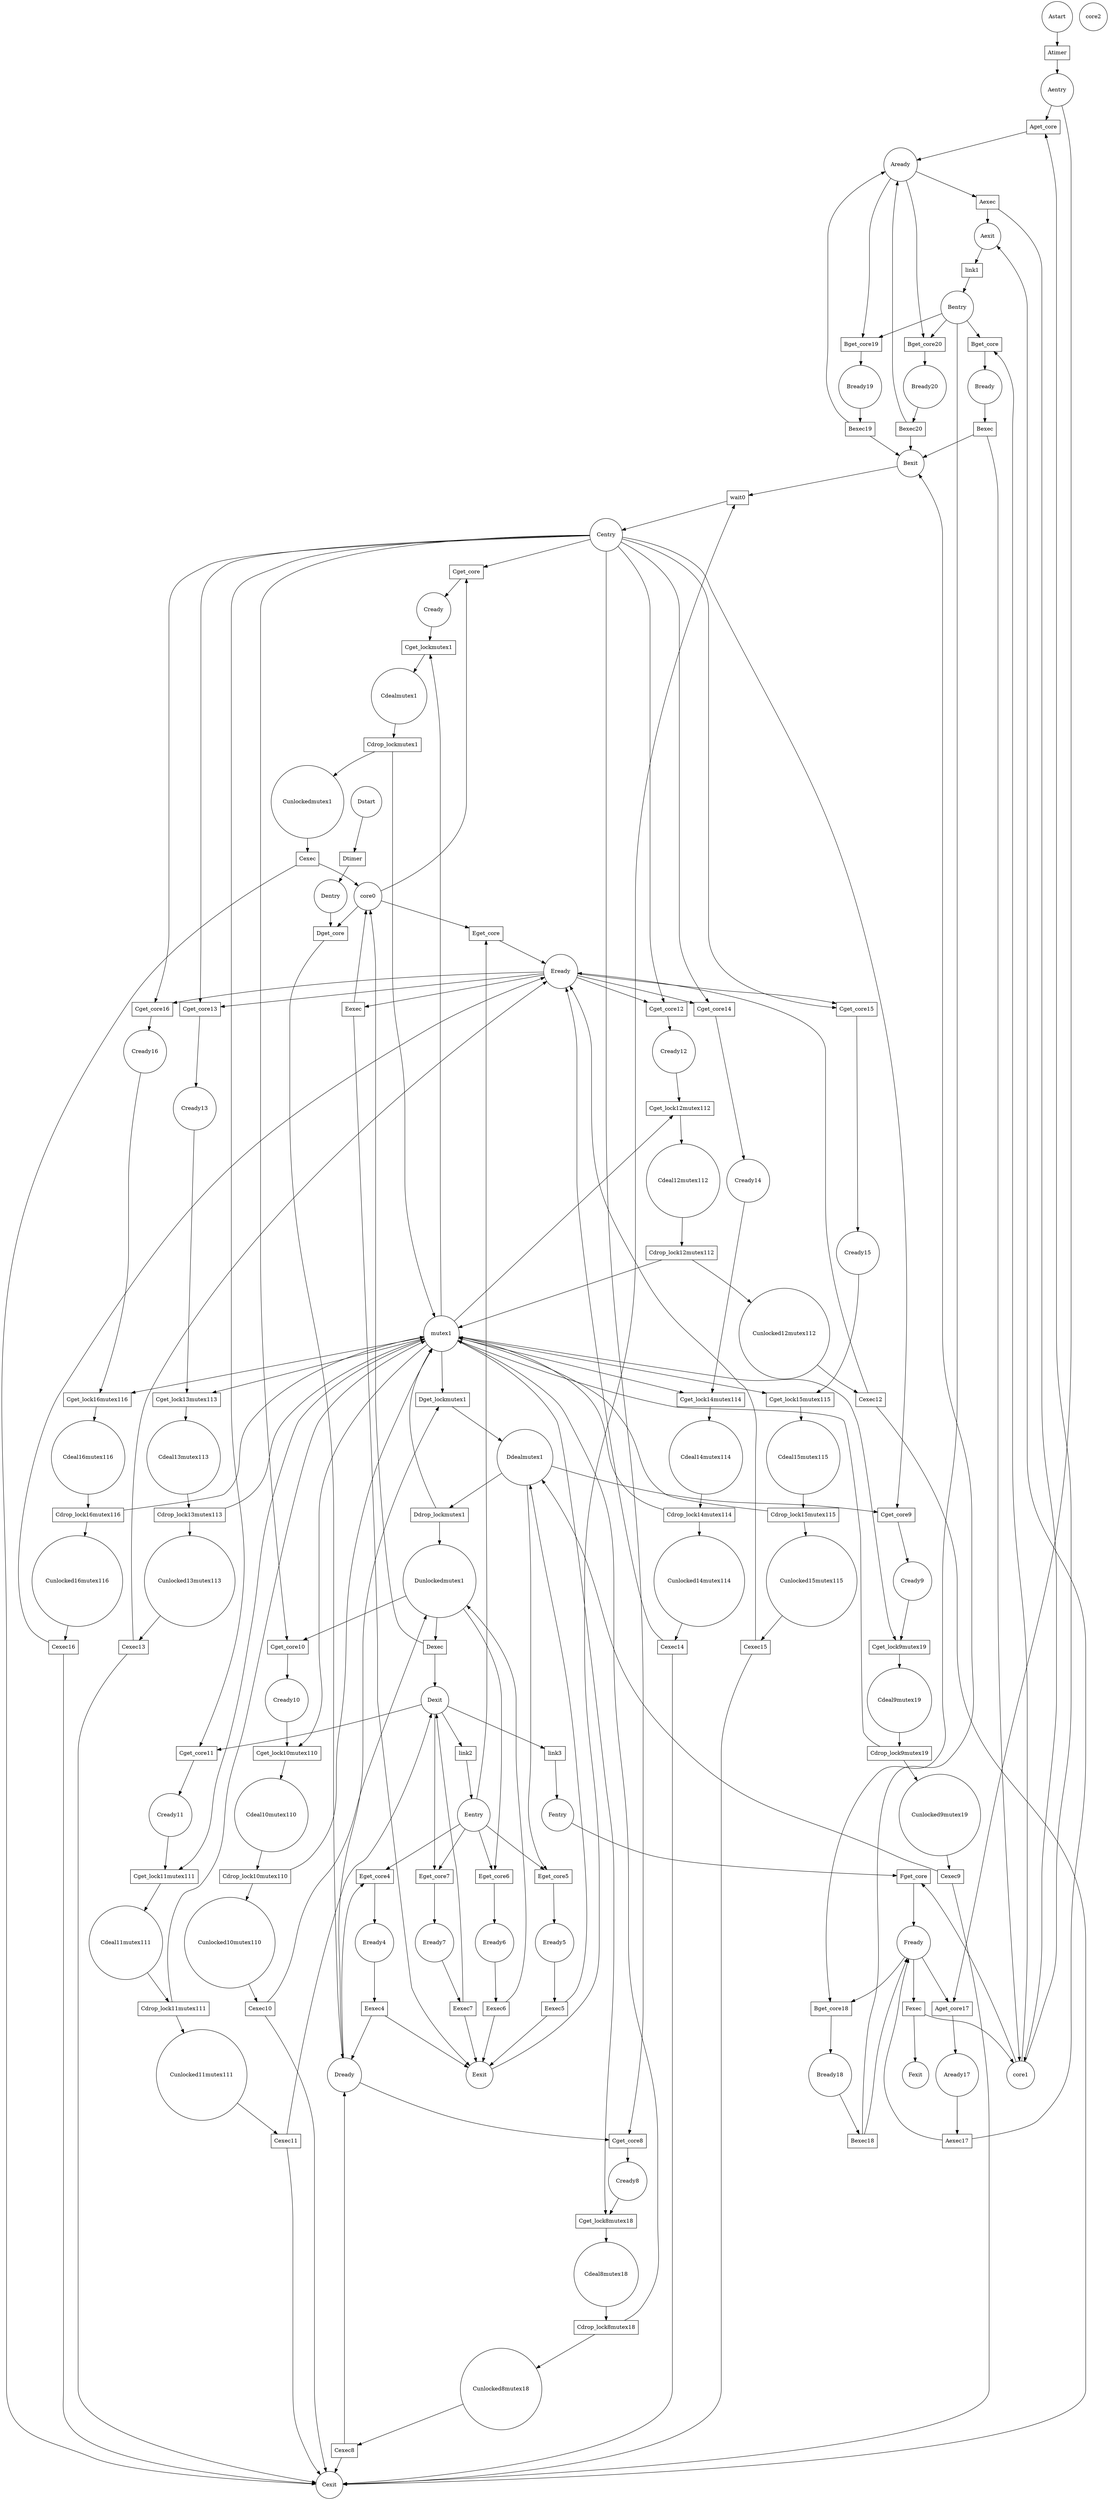 digraph G {
name="";
Aentry [label=Aentry, shape=circle];
Aget_core [label=Aget_core, shape=box];
Aready [label=Aready, shape=circle];
Aexec [label=Aexec, shape=box];
Aexit [label=Aexit, shape=circle];
Bentry [label=Bentry, shape=circle];
Bget_core [label=Bget_core, shape=box];
Bready [label=Bready, shape=circle];
Bexec [label=Bexec, shape=box];
Bexit [label=Bexit, shape=circle];
Centry [label=Centry, shape=circle];
Cget_core [label=Cget_core, shape=box];
Cready [label=Cready, shape=circle];
Cexec [label=Cexec, shape=box];
Cexit [label=Cexit, shape=circle];
Cget_lockmutex1 [label=Cget_lockmutex1, shape=box];
Cdealmutex1 [label=Cdealmutex1, shape=circle];
Cdrop_lockmutex1 [label=Cdrop_lockmutex1, shape=box];
Cunlockedmutex1 [label=Cunlockedmutex1, shape=circle];
Dentry [label=Dentry, shape=circle];
Dget_core [label=Dget_core, shape=box];
Dready [label=Dready, shape=circle];
Dexec [label=Dexec, shape=box];
Dexit [label=Dexit, shape=circle];
Dget_lockmutex1 [label=Dget_lockmutex1, shape=box];
Ddealmutex1 [label=Ddealmutex1, shape=circle];
Ddrop_lockmutex1 [label=Ddrop_lockmutex1, shape=box];
Dunlockedmutex1 [label=Dunlockedmutex1, shape=circle];
Eentry [label=Eentry, shape=circle];
Eget_core [label=Eget_core, shape=box];
Eready [label=Eready, shape=circle];
Eexec [label=Eexec, shape=box];
Eexit [label=Eexit, shape=circle];
Fentry [label=Fentry, shape=circle];
Fget_core [label=Fget_core, shape=box];
Fready [label=Fready, shape=circle];
Fexec [label=Fexec, shape=box];
Fexit [label=Fexit, shape=circle];
wait0 [label=wait0, shape=box];
Astart [label=Astart, shape=circle];
Atimer [label=Atimer, shape=box];
link1 [label=link1, shape=box];
Dstart [label=Dstart, shape=circle];
Dtimer [label=Dtimer, shape=box];
link2 [label=link2, shape=box];
link3 [label=link3, shape=box];
core0 [label=core0, shape=circle];
core1 [label=core1, shape=circle];
core2 [label=core2, shape=circle];
mutex1 [label=mutex1, shape=circle];
Eget_core4 [label=Eget_core4, shape=box];
Eready4 [label=Eready4, shape=circle];
Eexec4 [label=Eexec4, shape=box];
Eget_core5 [label=Eget_core5, shape=box];
Eready5 [label=Eready5, shape=circle];
Eexec5 [label=Eexec5, shape=box];
Eget_core6 [label=Eget_core6, shape=box];
Eready6 [label=Eready6, shape=circle];
Eexec6 [label=Eexec6, shape=box];
Eget_core7 [label=Eget_core7, shape=box];
Eready7 [label=Eready7, shape=circle];
Eexec7 [label=Eexec7, shape=box];
Cget_core8 [label=Cget_core8, shape=box];
Cready8 [label=Cready8, shape=circle];
Cexec8 [label=Cexec8, shape=box];
Cget_lock8mutex18 [label=Cget_lock8mutex18, shape=box];
Cdeal8mutex18 [label=Cdeal8mutex18, shape=circle];
Cdrop_lock8mutex18 [label=Cdrop_lock8mutex18, shape=box];
Cunlocked8mutex18 [label=Cunlocked8mutex18, shape=circle];
Cget_core9 [label=Cget_core9, shape=box];
Cready9 [label=Cready9, shape=circle];
Cexec9 [label=Cexec9, shape=box];
Cget_lock9mutex19 [label=Cget_lock9mutex19, shape=box];
Cdeal9mutex19 [label=Cdeal9mutex19, shape=circle];
Cdrop_lock9mutex19 [label=Cdrop_lock9mutex19, shape=box];
Cunlocked9mutex19 [label=Cunlocked9mutex19, shape=circle];
Cget_core10 [label=Cget_core10, shape=box];
Cready10 [label=Cready10, shape=circle];
Cexec10 [label=Cexec10, shape=box];
Cget_lock10mutex110 [label=Cget_lock10mutex110, shape=box];
Cdeal10mutex110 [label=Cdeal10mutex110, shape=circle];
Cdrop_lock10mutex110 [label=Cdrop_lock10mutex110, shape=box];
Cunlocked10mutex110 [label=Cunlocked10mutex110, shape=circle];
Cget_core11 [label=Cget_core11, shape=box];
Cready11 [label=Cready11, shape=circle];
Cexec11 [label=Cexec11, shape=box];
Cget_lock11mutex111 [label=Cget_lock11mutex111, shape=box];
Cdeal11mutex111 [label=Cdeal11mutex111, shape=circle];
Cdrop_lock11mutex111 [label=Cdrop_lock11mutex111, shape=box];
Cunlocked11mutex111 [label=Cunlocked11mutex111, shape=circle];
Cget_core12 [label=Cget_core12, shape=box];
Cready12 [label=Cready12, shape=circle];
Cexec12 [label=Cexec12, shape=box];
Cget_lock12mutex112 [label=Cget_lock12mutex112, shape=box];
Cdeal12mutex112 [label=Cdeal12mutex112, shape=circle];
Cdrop_lock12mutex112 [label=Cdrop_lock12mutex112, shape=box];
Cunlocked12mutex112 [label=Cunlocked12mutex112, shape=circle];
Cget_core13 [label=Cget_core13, shape=box];
Cready13 [label=Cready13, shape=circle];
Cexec13 [label=Cexec13, shape=box];
Cget_lock13mutex113 [label=Cget_lock13mutex113, shape=box];
Cdeal13mutex113 [label=Cdeal13mutex113, shape=circle];
Cdrop_lock13mutex113 [label=Cdrop_lock13mutex113, shape=box];
Cunlocked13mutex113 [label=Cunlocked13mutex113, shape=circle];
Cget_core14 [label=Cget_core14, shape=box];
Cready14 [label=Cready14, shape=circle];
Cexec14 [label=Cexec14, shape=box];
Cget_lock14mutex114 [label=Cget_lock14mutex114, shape=box];
Cdeal14mutex114 [label=Cdeal14mutex114, shape=circle];
Cdrop_lock14mutex114 [label=Cdrop_lock14mutex114, shape=box];
Cunlocked14mutex114 [label=Cunlocked14mutex114, shape=circle];
Cget_core15 [label=Cget_core15, shape=box];
Cready15 [label=Cready15, shape=circle];
Cexec15 [label=Cexec15, shape=box];
Cget_lock15mutex115 [label=Cget_lock15mutex115, shape=box];
Cdeal15mutex115 [label=Cdeal15mutex115, shape=circle];
Cdrop_lock15mutex115 [label=Cdrop_lock15mutex115, shape=box];
Cunlocked15mutex115 [label=Cunlocked15mutex115, shape=circle];
Cget_core16 [label=Cget_core16, shape=box];
Cready16 [label=Cready16, shape=circle];
Cexec16 [label=Cexec16, shape=box];
Cget_lock16mutex116 [label=Cget_lock16mutex116, shape=box];
Cdeal16mutex116 [label=Cdeal16mutex116, shape=circle];
Cdrop_lock16mutex116 [label=Cdrop_lock16mutex116, shape=box];
Cunlocked16mutex116 [label=Cunlocked16mutex116, shape=circle];
Aget_core17 [label=Aget_core17, shape=box];
Aready17 [label=Aready17, shape=circle];
Aexec17 [label=Aexec17, shape=box];
Bget_core18 [label=Bget_core18, shape=box];
Bready18 [label=Bready18, shape=circle];
Bexec18 [label=Bexec18, shape=box];
Bget_core19 [label=Bget_core19, shape=box];
Bready19 [label=Bready19, shape=circle];
Bexec19 [label=Bexec19, shape=box];
Bget_core20 [label=Bget_core20, shape=box];
Bready20 [label=Bready20, shape=circle];
Bexec20 [label=Bexec20, shape=box];
Aentry->Aget_core  [label=""];
Aget_core->Aready  [label=""];
Aexec->Aexit  [label=""];
Aready->Aexec  [label=""];
Bentry->Bget_core  [label=""];
Bget_core->Bready  [label=""];
Bexec->Bexit  [label=""];
Bready->Bexec  [label=""];
Centry->Cget_core  [label=""];
Cget_core->Cready  [label=""];
Cexec->Cexit  [label=""];
Cget_lockmutex1->Cdealmutex1  [label=""];
Cready->Cget_lockmutex1  [label=""];
Cdrop_lockmutex1->Cunlockedmutex1  [label=""];
Cdealmutex1->Cdrop_lockmutex1  [label=""];
Cunlockedmutex1->Cexec  [label=""];
Dentry->Dget_core  [label=""];
Dget_core->Dready  [label=""];
Dexec->Dexit  [label=""];
Dget_lockmutex1->Ddealmutex1  [label=""];
Dready->Dget_lockmutex1  [label=""];
Ddrop_lockmutex1->Dunlockedmutex1  [label=""];
Ddealmutex1->Ddrop_lockmutex1  [label=""];
Dunlockedmutex1->Dexec  [label=""];
Eentry->Eget_core  [label=""];
Eget_core->Eready  [label=""];
Eexec->Eexit  [label=""];
Eready->Eexec  [label=""];
Fentry->Fget_core  [label=""];
Fget_core->Fready  [label=""];
Fexec->Fexit  [label=""];
Fready->Fexec  [label=""];
Astart->Atimer  [label=""];
Atimer->Aentry  [label=""];
Aexit->link1  [label=""];
link1->Bentry  [label=""];
Bexit->wait0  [label=""];
Dstart->Dtimer  [label=""];
Dtimer->Dentry  [label=""];
Dexit->link2  [label=""];
link2->Eentry  [label=""];
Dexit->link3  [label=""];
link3->Fentry  [label=""];
Eexit->wait0  [label=""];
wait0->Centry  [label=""];
core1->Aget_core  [label=""];
Aexec->core1  [label=""];
core1->Bget_core  [label=""];
Bexec->core1  [label=""];
core0->Cget_core  [label=""];
Cexec->core0  [label=""];
core0->Dget_core  [label=""];
Dexec->core0  [label=""];
core0->Eget_core  [label=""];
Eexec->core0  [label=""];
core1->Fget_core  [label=""];
Fexec->core1  [label=""];
Eentry->Eget_core4  [label=""];
Dready->Eget_core4  [label=""];
Eget_core4->Eready4  [label=""];
Eexec4->Eexit  [label=""];
Eexec4->Dready  [label=""];
Eready4->Eexec4  [label=""];
Eentry->Eget_core5  [label=""];
Ddealmutex1->Eget_core5  [label=""];
Eget_core5->Eready5  [label=""];
Eexec5->Eexit  [label=""];
Eexec5->Ddealmutex1  [label=""];
Eready5->Eexec5  [label=""];
Eentry->Eget_core6  [label=""];
Dunlockedmutex1->Eget_core6  [label=""];
Eget_core6->Eready6  [label=""];
Eexec6->Eexit  [label=""];
Eexec6->Dunlockedmutex1  [label=""];
Eready6->Eexec6  [label=""];
Eentry->Eget_core7  [label=""];
Dexit->Eget_core7  [label=""];
Eget_core7->Eready7  [label=""];
Eexec7->Eexit  [label=""];
Eexec7->Dexit  [label=""];
Eready7->Eexec7  [label=""];
Centry->Cget_core8  [label=""];
Dready->Cget_core8  [label=""];
Cget_core8->Cready8  [label=""];
Cexec8->Cexit  [label=""];
Cexec8->Dready  [label=""];
Cget_lock8mutex18->Cdeal8mutex18  [label=""];
Cready8->Cget_lock8mutex18  [label=""];
Cdrop_lock8mutex18->Cunlocked8mutex18  [label=""];
Cdeal8mutex18->Cdrop_lock8mutex18  [label=""];
Cunlocked8mutex18->Cexec8  [label=""];
Centry->Cget_core9  [label=""];
Ddealmutex1->Cget_core9  [label=""];
Cget_core9->Cready9  [label=""];
Cexec9->Cexit  [label=""];
Cexec9->Ddealmutex1  [label=""];
Cget_lock9mutex19->Cdeal9mutex19  [label=""];
Cready9->Cget_lock9mutex19  [label=""];
Cdrop_lock9mutex19->Cunlocked9mutex19  [label=""];
Cdeal9mutex19->Cdrop_lock9mutex19  [label=""];
Cunlocked9mutex19->Cexec9  [label=""];
Centry->Cget_core10  [label=""];
Dunlockedmutex1->Cget_core10  [label=""];
Cget_core10->Cready10  [label=""];
Cexec10->Cexit  [label=""];
Cexec10->Dunlockedmutex1  [label=""];
Cget_lock10mutex110->Cdeal10mutex110  [label=""];
Cready10->Cget_lock10mutex110  [label=""];
Cdrop_lock10mutex110->Cunlocked10mutex110  [label=""];
Cdeal10mutex110->Cdrop_lock10mutex110  [label=""];
Cunlocked10mutex110->Cexec10  [label=""];
Centry->Cget_core11  [label=""];
Dexit->Cget_core11  [label=""];
Cget_core11->Cready11  [label=""];
Cexec11->Cexit  [label=""];
Cexec11->Dexit  [label=""];
Cget_lock11mutex111->Cdeal11mutex111  [label=""];
Cready11->Cget_lock11mutex111  [label=""];
Cdrop_lock11mutex111->Cunlocked11mutex111  [label=""];
Cdeal11mutex111->Cdrop_lock11mutex111  [label=""];
Cunlocked11mutex111->Cexec11  [label=""];
Centry->Cget_core12  [label=""];
Eready->Cget_core12  [label=""];
Cget_core12->Cready12  [label=""];
Cexec12->Cexit  [label=""];
Cexec12->Eready  [label=""];
Cget_lock12mutex112->Cdeal12mutex112  [label=""];
Cready12->Cget_lock12mutex112  [label=""];
Cdrop_lock12mutex112->Cunlocked12mutex112  [label=""];
Cdeal12mutex112->Cdrop_lock12mutex112  [label=""];
Cunlocked12mutex112->Cexec12  [label=""];
Centry->Cget_core13  [label=""];
Eready->Cget_core13  [label=""];
Cget_core13->Cready13  [label=""];
Cexec13->Cexit  [label=""];
Cexec13->Eready  [label=""];
Cget_lock13mutex113->Cdeal13mutex113  [label=""];
Cready13->Cget_lock13mutex113  [label=""];
Cdrop_lock13mutex113->Cunlocked13mutex113  [label=""];
Cdeal13mutex113->Cdrop_lock13mutex113  [label=""];
Cunlocked13mutex113->Cexec13  [label=""];
Centry->Cget_core14  [label=""];
Eready->Cget_core14  [label=""];
Cget_core14->Cready14  [label=""];
Cexec14->Cexit  [label=""];
Cexec14->Eready  [label=""];
Cget_lock14mutex114->Cdeal14mutex114  [label=""];
Cready14->Cget_lock14mutex114  [label=""];
Cdrop_lock14mutex114->Cunlocked14mutex114  [label=""];
Cdeal14mutex114->Cdrop_lock14mutex114  [label=""];
Cunlocked14mutex114->Cexec14  [label=""];
Centry->Cget_core15  [label=""];
Eready->Cget_core15  [label=""];
Cget_core15->Cready15  [label=""];
Cexec15->Cexit  [label=""];
Cexec15->Eready  [label=""];
Cget_lock15mutex115->Cdeal15mutex115  [label=""];
Cready15->Cget_lock15mutex115  [label=""];
Cdrop_lock15mutex115->Cunlocked15mutex115  [label=""];
Cdeal15mutex115->Cdrop_lock15mutex115  [label=""];
Cunlocked15mutex115->Cexec15  [label=""];
Centry->Cget_core16  [label=""];
Eready->Cget_core16  [label=""];
Cget_core16->Cready16  [label=""];
Cexec16->Cexit  [label=""];
Cexec16->Eready  [label=""];
Cget_lock16mutex116->Cdeal16mutex116  [label=""];
Cready16->Cget_lock16mutex116  [label=""];
Cdrop_lock16mutex116->Cunlocked16mutex116  [label=""];
Cdeal16mutex116->Cdrop_lock16mutex116  [label=""];
Cunlocked16mutex116->Cexec16  [label=""];
Aentry->Aget_core17  [label=""];
Fready->Aget_core17  [label=""];
Aget_core17->Aready17  [label=""];
Aexec17->Aexit  [label=""];
Aexec17->Fready  [label=""];
Aready17->Aexec17  [label=""];
Bentry->Bget_core18  [label=""];
Fready->Bget_core18  [label=""];
Bget_core18->Bready18  [label=""];
Bexec18->Bexit  [label=""];
Bexec18->Fready  [label=""];
Bready18->Bexec18  [label=""];
Bentry->Bget_core19  [label=""];
Aready->Bget_core19  [label=""];
Bget_core19->Bready19  [label=""];
Bexec19->Bexit  [label=""];
Bexec19->Aready  [label=""];
Bready19->Bexec19  [label=""];
Bentry->Bget_core20  [label=""];
Aready->Bget_core20  [label=""];
Bget_core20->Bready20  [label=""];
Bexec20->Bexit  [label=""];
Bexec20->Aready  [label=""];
Bready20->Bexec20  [label=""];
mutex1->Cget_lockmutex1  [label=""];
Cdrop_lockmutex1->mutex1  [label=""];
mutex1->Cget_lock8mutex18  [label=""];
Cdrop_lock8mutex18->mutex1  [label=""];
mutex1->Cget_lock9mutex19  [label=""];
Cdrop_lock9mutex19->mutex1  [label=""];
mutex1->Cget_lock10mutex110  [label=""];
Cdrop_lock10mutex110->mutex1  [label=""];
mutex1->Cget_lock11mutex111  [label=""];
Cdrop_lock11mutex111->mutex1  [label=""];
mutex1->Cget_lock12mutex112  [label=""];
Cdrop_lock12mutex112->mutex1  [label=""];
mutex1->Cget_lock13mutex113  [label=""];
Cdrop_lock13mutex113->mutex1  [label=""];
mutex1->Cget_lock14mutex114  [label=""];
Cdrop_lock14mutex114->mutex1  [label=""];
mutex1->Cget_lock15mutex115  [label=""];
Cdrop_lock15mutex115->mutex1  [label=""];
mutex1->Cget_lock16mutex116  [label=""];
Cdrop_lock16mutex116->mutex1  [label=""];
mutex1->Dget_lockmutex1  [label=""];
Ddrop_lockmutex1->mutex1  [label=""];
}
